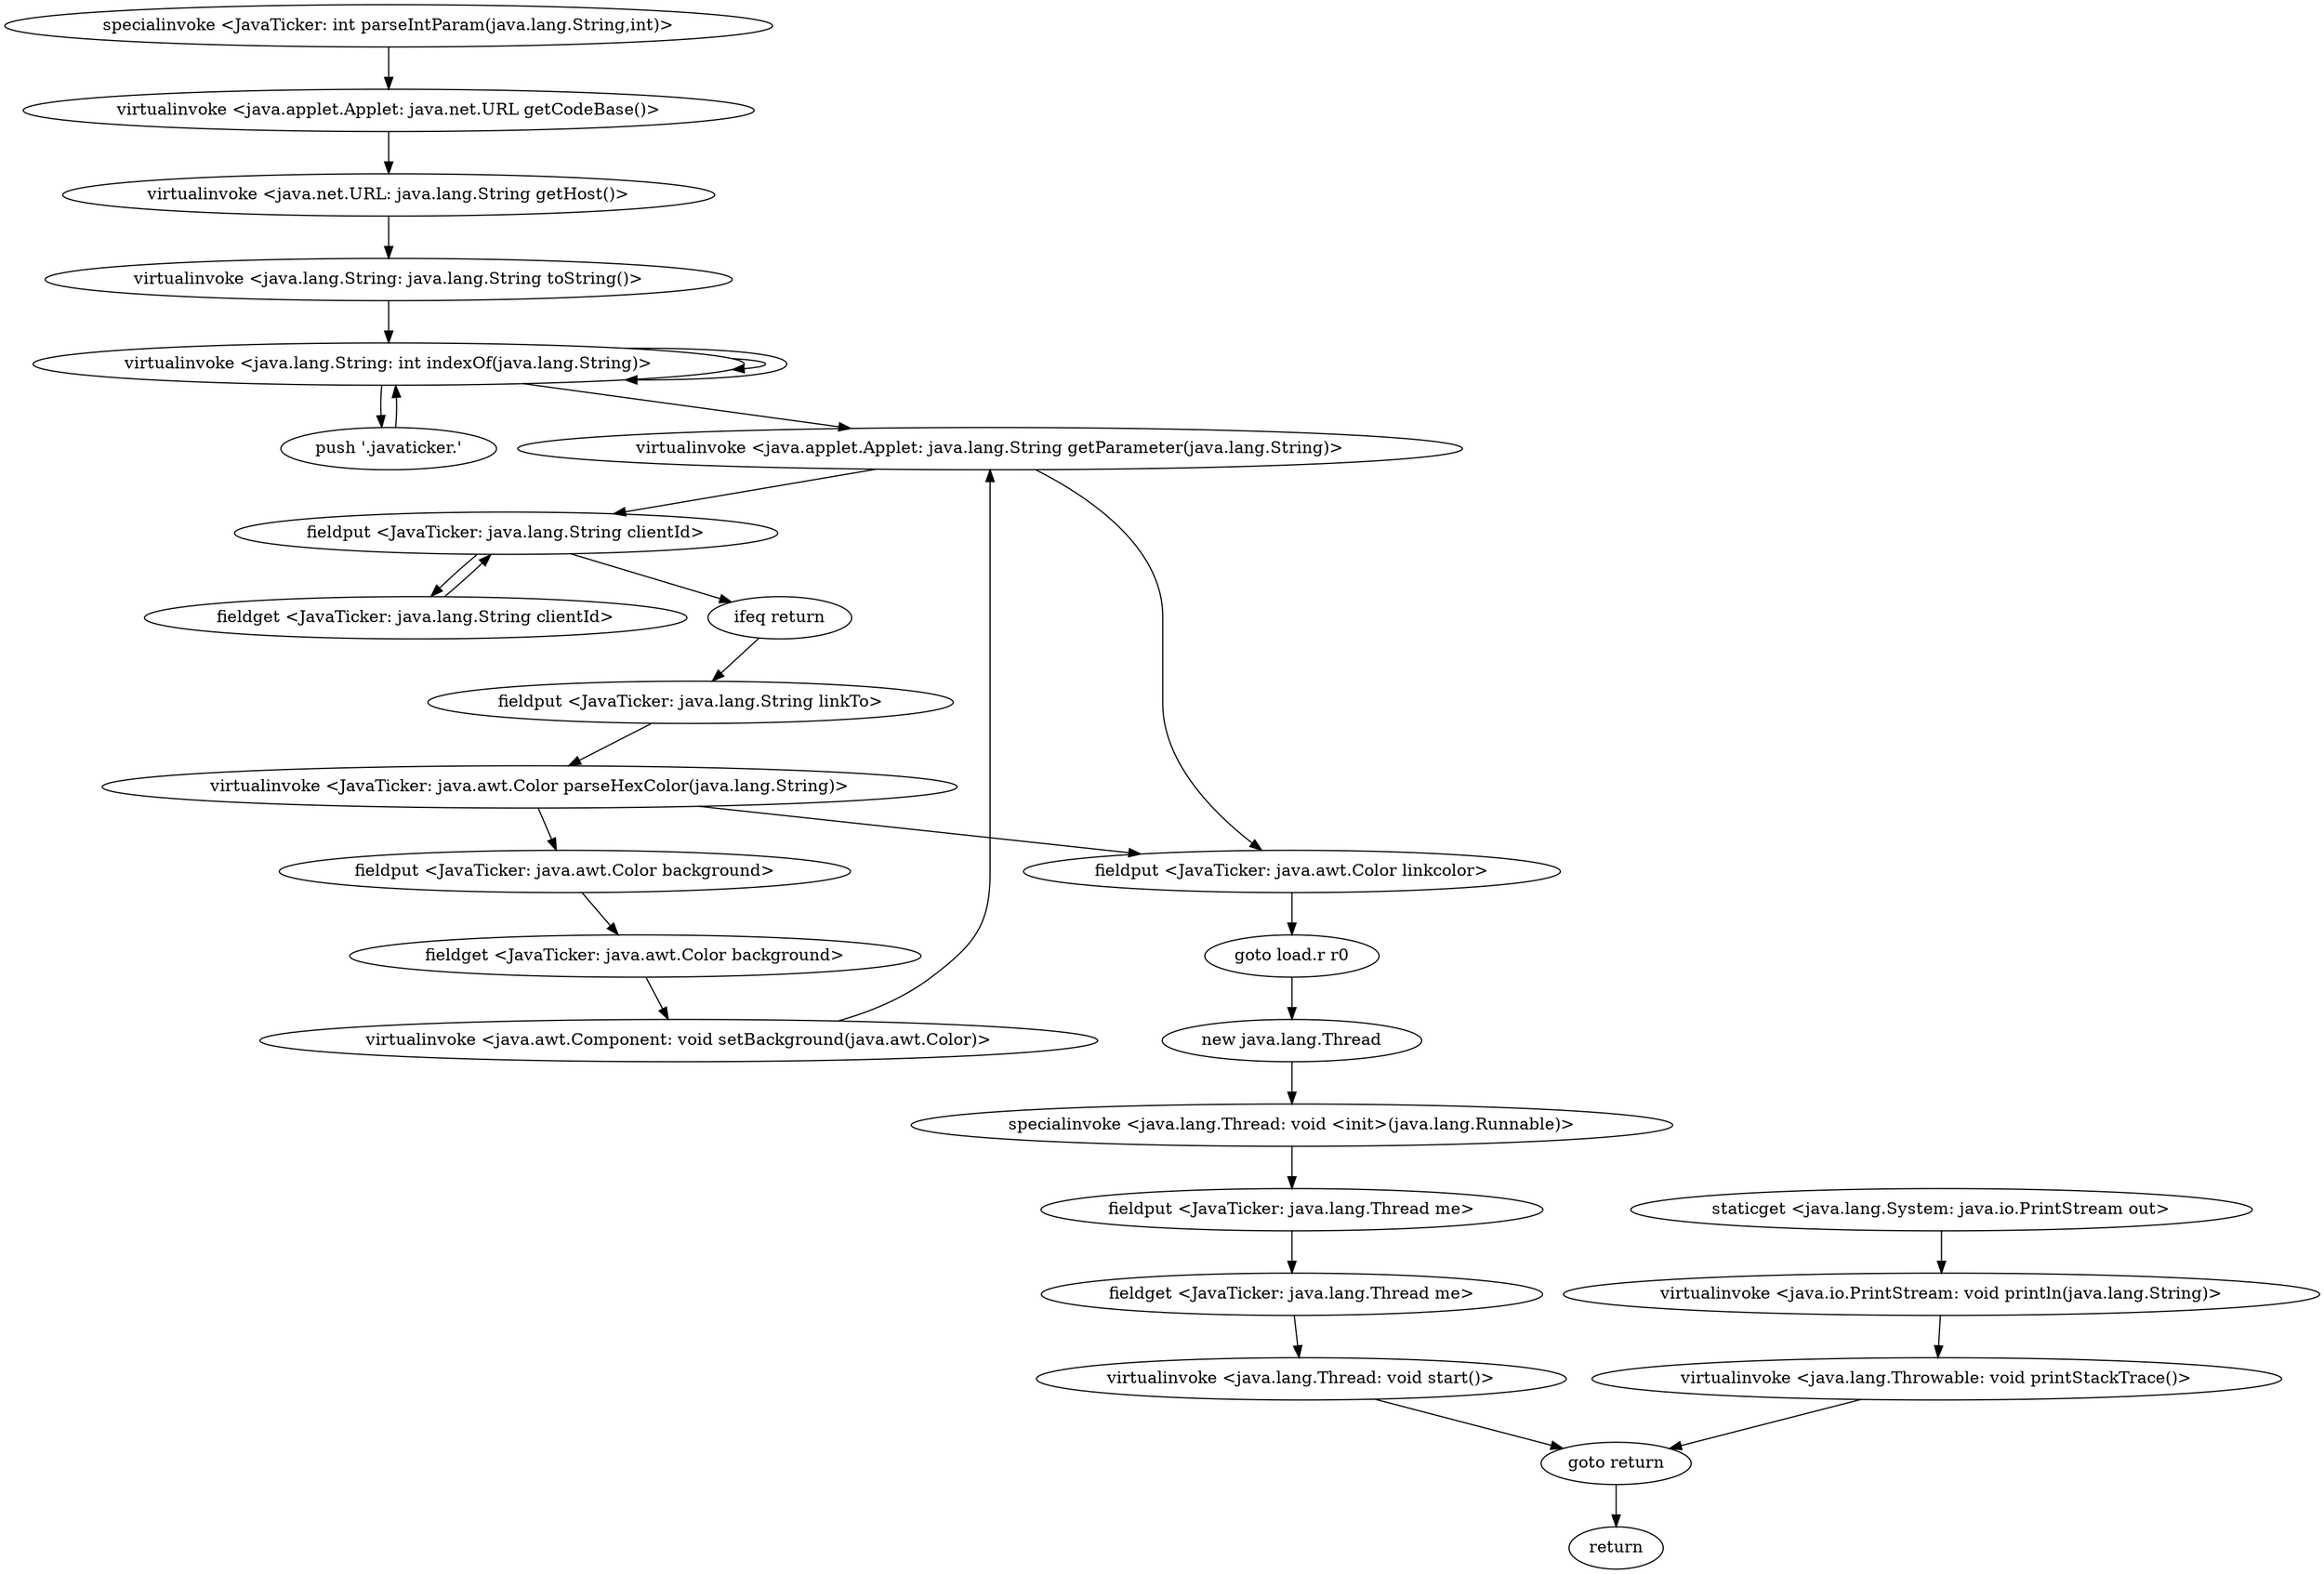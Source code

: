 digraph "" {
"specialinvoke <JavaTicker: int parseIntParam(java.lang.String,int)>";
 "specialinvoke <JavaTicker: int parseIntParam(java.lang.String,int)>"->"virtualinvoke <java.applet.Applet: java.net.URL getCodeBase()>";
 "virtualinvoke <java.applet.Applet: java.net.URL getCodeBase()>"->"virtualinvoke <java.net.URL: java.lang.String getHost()>";
 "virtualinvoke <java.net.URL: java.lang.String getHost()>"->"virtualinvoke <java.lang.String: java.lang.String toString()>";
 "virtualinvoke <java.lang.String: java.lang.String toString()>"->"virtualinvoke <java.lang.String: int indexOf(java.lang.String)>";
 "virtualinvoke <java.lang.String: int indexOf(java.lang.String)>"->"push '.javaticker.'";
 "push '.javaticker.'"->"virtualinvoke <java.lang.String: int indexOf(java.lang.String)>";
 "virtualinvoke <java.lang.String: int indexOf(java.lang.String)>"->"virtualinvoke <java.lang.String: int indexOf(java.lang.String)>";
 "virtualinvoke <java.lang.String: int indexOf(java.lang.String)>"->"virtualinvoke <java.lang.String: int indexOf(java.lang.String)>";
 "virtualinvoke <java.lang.String: int indexOf(java.lang.String)>"->"virtualinvoke <java.applet.Applet: java.lang.String getParameter(java.lang.String)>";
 "virtualinvoke <java.applet.Applet: java.lang.String getParameter(java.lang.String)>"->"fieldput <JavaTicker: java.lang.String clientId>";
 "fieldput <JavaTicker: java.lang.String clientId>"->"fieldget <JavaTicker: java.lang.String clientId>";
 "fieldget <JavaTicker: java.lang.String clientId>"->"fieldput <JavaTicker: java.lang.String clientId>";
 "fieldput <JavaTicker: java.lang.String clientId>"->"ifeq return";
 "ifeq return"->"fieldput <JavaTicker: java.lang.String linkTo>";
 "fieldput <JavaTicker: java.lang.String linkTo>"->"virtualinvoke <JavaTicker: java.awt.Color parseHexColor(java.lang.String)>";
 "virtualinvoke <JavaTicker: java.awt.Color parseHexColor(java.lang.String)>"->"fieldput <JavaTicker: java.awt.Color background>";
 "fieldput <JavaTicker: java.awt.Color background>"->"fieldget <JavaTicker: java.awt.Color background>";
 "fieldget <JavaTicker: java.awt.Color background>"->"virtualinvoke <java.awt.Component: void setBackground(java.awt.Color)>";
 "virtualinvoke <java.awt.Component: void setBackground(java.awt.Color)>"->"virtualinvoke <java.applet.Applet: java.lang.String getParameter(java.lang.String)>";
 "virtualinvoke <java.applet.Applet: java.lang.String getParameter(java.lang.String)>"->"fieldput <JavaTicker: java.awt.Color linkcolor>";
 "fieldput <JavaTicker: java.awt.Color linkcolor>"->"goto load.r r0";
 "goto load.r r0"->"new java.lang.Thread";
 "new java.lang.Thread"->"specialinvoke <java.lang.Thread: void <init>(java.lang.Runnable)>";
 "specialinvoke <java.lang.Thread: void <init>(java.lang.Runnable)>"->"fieldput <JavaTicker: java.lang.Thread me>";
 "fieldput <JavaTicker: java.lang.Thread me>"->"fieldget <JavaTicker: java.lang.Thread me>";
 "fieldget <JavaTicker: java.lang.Thread me>"->"virtualinvoke <java.lang.Thread: void start()>";
 "virtualinvoke <java.lang.Thread: void start()>"->"goto return";
 "goto return"->"return";
"staticget <java.lang.System: java.io.PrintStream out>";
 "staticget <java.lang.System: java.io.PrintStream out>"->"virtualinvoke <java.io.PrintStream: void println(java.lang.String)>";
 "virtualinvoke <java.io.PrintStream: void println(java.lang.String)>"->"virtualinvoke <java.lang.Throwable: void printStackTrace()>";
 "virtualinvoke <java.lang.Throwable: void printStackTrace()>"->"goto return";
"virtualinvoke <JavaTicker: java.awt.Color parseHexColor(java.lang.String)>";
 "virtualinvoke <JavaTicker: java.awt.Color parseHexColor(java.lang.String)>"->"fieldput <JavaTicker: java.awt.Color linkcolor>";
}
